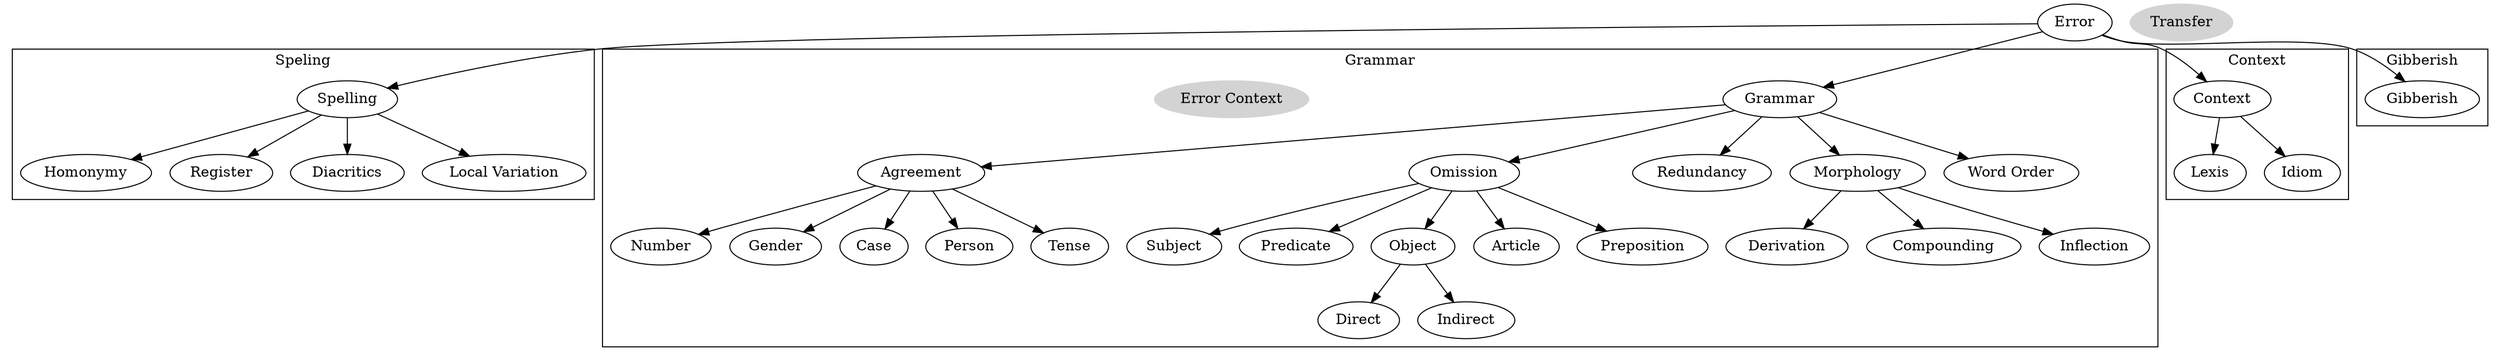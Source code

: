 digraph Taxonomy {
	subgraph cluster_0 {
		color = black;
		label = "Speling";
		Spelling -> Homonymy;
		Spelling -> Register;
		Spelling -> Diacritics;
		Spelling -> "Local Variation";
	}

	subgraph cluster_1 {
		label = Grammar;
		Grammar -> Agreement;
		Grammar -> Omission;
		Grammar -> Redundancy;
		Grammar -> Morphology;
		Grammar -> "Word Order";

		Agreement -> Number;
		Agreement -> Gender;
		Agreement -> Case;
		Agreement -> Person;
		Agreement -> Tense;

		Omission -> Subject;
		Omission -> Predicate;
		Omission -> Object;
		Omission -> Article;
		Omission -> Preposition;
		Object -> Direct;
		Object -> Indirect;

		Morphology -> Derivation;
		Morphology -> Compounding;
		Morphology -> Inflection;

		color = black;

		node [style=filled, color=lightgrey]
		"Error Context";
	}

	subgraph cluster_2 {
		label = Context;
		Context -> Lexis;
		Context -> Idiom;
		color = black;
	}

	subgraph cluster_3 {
		label = Gibberish
		Gibberish;
		color = black;
	}

	Error -> Spelling;
	Error -> Grammar;
	Error -> Context;
	Error -> Gibberish;

	node [style=filled, color=lightgrey]
	Transfer;
}
